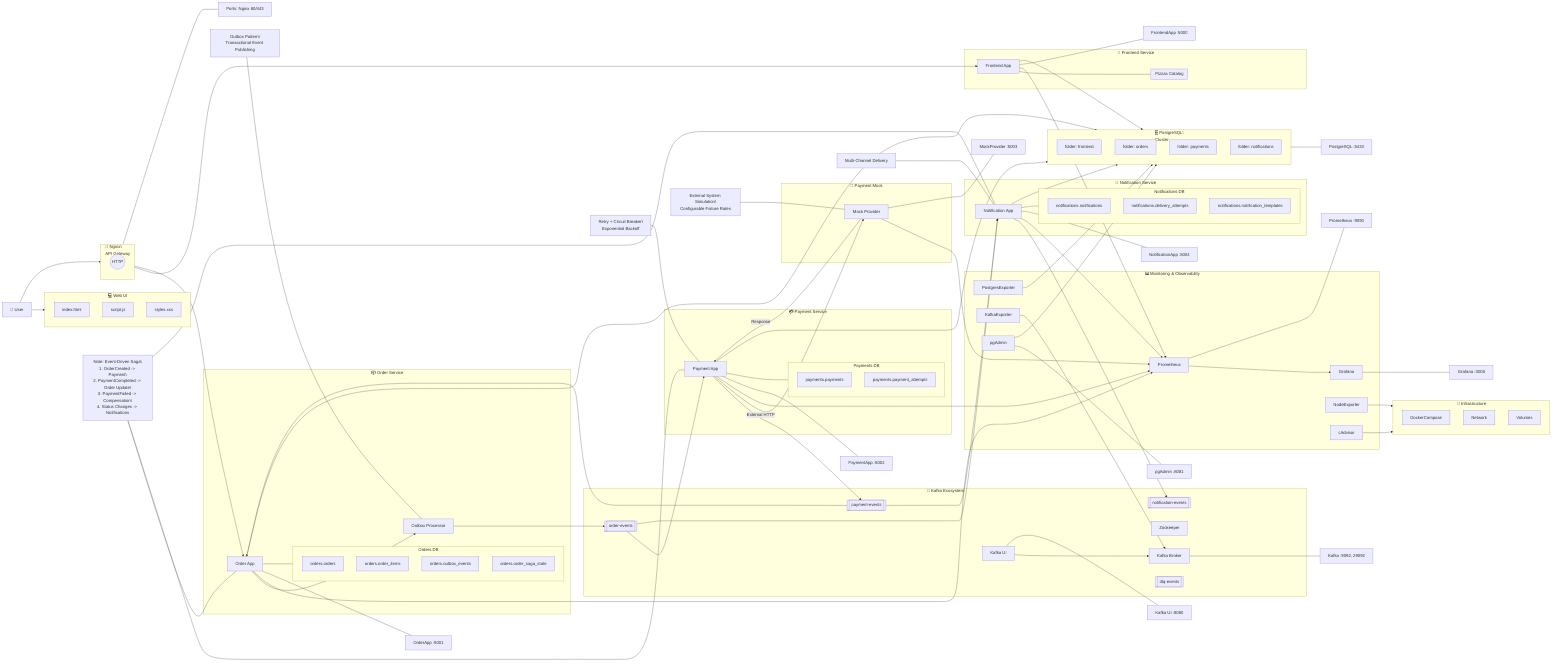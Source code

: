 %% 🍕 Pizza Order System - Event-Driven Saga Architecture (Mermaid)
%% Конверсия из PlantUML в Mermaid с максимальным сохранением структуры и вида

flowchart LR
  %% Actors and Entry
  User["👤 User"]
  subgraph Nginx["🚪 Nginx\\nAPI Gateway"]
    NgxHTTP((HTTP))
  end

  subgraph WebUI["💻 Web UI"]
    index[index.html]
    script[script.js]
    styles[styles.css]
  end

  %% Microservices
  subgraph FrontendService["🍕 Frontend Service"]
    FrontendApp[Frontend App]
    subgraph FrontendDB["Pizzas Catalog"]
    end
  end

  subgraph OrderService["📦 Order Service"]
    OrderApp[Order App]
    OutboxProcessor[Outbox Processor]
    subgraph OrderDB["Orders DB"]
      orders_table[orders.orders]
      order_items_table[orders.order_items]
      outbox_events_table[orders.outbox_events]
      order_saga_state_table[orders.order_saga_state]
    end
  end

  subgraph PaymentService["💳 Payment Service"]
    PaymentApp[Payment App]
    subgraph PaymentDB["Payments DB"]
      payments_table[payments.payments]
      payment_attempts_table[payments.payment_attempts]
    end
  end

  subgraph NotificationService["📧 Notification Service"]
    NotificationApp[Notification App]
    subgraph NotificationDB["Notifications DB"]
      notifications_table[notifications.notifications]
      delivery_attempts_table[notifications.delivery_attempts]
      notification_templates_table[notifications.notification_templates]
    end
  end

  subgraph PaymentMock["🏦 Payment Mock"]
    MockProvider[Mock Provider]
  end

  %% Kafka ecosystem
  subgraph KafkaEco["🔄 Kafka Ecosystem"]
    Kafka[Kafka Broker]
    Zookeeper[Zookeeper]
    KafkaUI[Kafka UI]
    OrderEvents[[order-events]]
    PaymentEvents[[payment-events]]
    NotificationEvents[[notification-events]]
    DLQEvents[[dlq-events]]
  end

  %% PostgreSQL cluster (schemas)
  subgraph PostgreSQL["🗄️ PostgreSQL\\nCluster"]
    FrontendSchema[folder: frontend]
    OrdersSchema[folder: orders]
    PaymentsSchema[folder: payments]
    NotificationsSchema[folder: notifications]
  end

  %% Monitoring & Observability
  subgraph Monitoring["📊 Monitoring & Observability"]
    Prometheus[Prometheus]
    Grafana[Grafana]
    NodeExporter[NodeExporter]
    PostgresExporter[PostgresExporter]
    KafkaExporter[KafkaExporter]
    CAdvisor[cAdvisor]
    PgAdmin[pgAdmin]
  end

  %% Infrastructure
  subgraph Infrastructure["🔧 Infrastructure"]
    DockerCompose[DockerCompose]
    Network[Network]
    Volumes[Volumes]
  end

  %% Main user flow
  User --> WebUI
  User --> Nginx
  Nginx --> FrontendApp
  Nginx --> OrderApp

  %% Service interactions
  FrontendApp --- FrontendDB
  OrderApp --- OrderDB
  PaymentApp --- PaymentDB
  NotificationApp --- NotificationDB

  %% Event-driven flows (Choreography)
  OrderApp --> OutboxProcessor
  OutboxProcessor --> OrderEvents
  OrderEvents --> PaymentApp
  OrderEvents --> NotificationApp

  PaymentApp --> PaymentEvents
  PaymentEvents --> OrderApp
  PaymentEvents --> NotificationApp

  PaymentApp -- External HTTP --> MockProvider
  MockProvider -- Response --> PaymentApp

  NotificationApp --> NotificationEvents

  %% DB connections to cluster schemas
  FrontendApp --> PostgreSQL
  OrderApp --> PostgreSQL
  PaymentApp --> PostgreSQL
  NotificationApp --> PostgreSQL

  %% Monitoring connections
  FrontendApp --> Prometheus
  OrderApp --> Prometheus
  PaymentApp --> Prometheus
  NotificationApp --> Prometheus
  MockProvider --> Prometheus
  PostgresExporter --> PostgreSQL
  KafkaExporter --> Kafka
  NodeExporter --> Infrastructure
  CAdvisor --> Infrastructure
  Prometheus --> Grafana
  PgAdmin --> PostgreSQL
  KafkaUI --> Kafka

  %% Notes (represented as labeled nodes)
  SagaNote["Note: Event-Driven Saga\\n1. OrderCreated -> Payment\\n2. PaymentCompleted -> Order Update\\n3. PaymentFailed -> Compensation\\n4. Status Changes -> Notifications"]
  SagaNote --- OrderApp
  SagaNote --- PaymentApp
  SagaNote --- NotificationApp

  OutboxNote["Outbox Pattern\\nTransactional Event Publishing"]
  OutboxNote --- OutboxProcessor

  PaymentNote["Retry + Circuit Breaker\\nExponential Backoff"]
  PaymentNote --- PaymentApp

  NotificationNote["Multi-Channel Delivery"]
  NotificationNote --- NotificationApp

  MockNote["External System Simulation\\nConfigurable Failure Rates"]
  MockNote --- MockProvider

  PortsNginx["Ports: Nginx 80/443"]
  PortsFrontend["FrontendApp :5000"]
  PortsOrder["OrderApp :5001"]
  PortsPayment["PaymentApp :5002"]
  PortsMock["MockProvider :5003"]
  PortsNotification["NotificationApp :5004"]
  PortsPostgres["PostgreSQL :5433"]
  PortsKafka["Kafka :9092, 29092"]
  PortsKafkaUI["Kafka UI :8080"]
  PortsProm["Prometheus :9090"]
  PortsGrafana["Grafana :3000"]
  PortsPgAdmin["pgAdmin :8081"]

  Nginx --- PortsNginx
  FrontendApp --- PortsFrontend
  OrderApp --- PortsOrder
  PaymentApp --- PortsPayment
  MockProvider --- PortsMock
  NotificationApp --- PortsNotification
  PostgreSQL --- PortsPostgres
  Kafka --- PortsKafka
  KafkaUI --- PortsKafkaUI
  Prometheus --- PortsProm
  Grafana --- PortsGrafana
  PgAdmin --- PortsPgAdmin